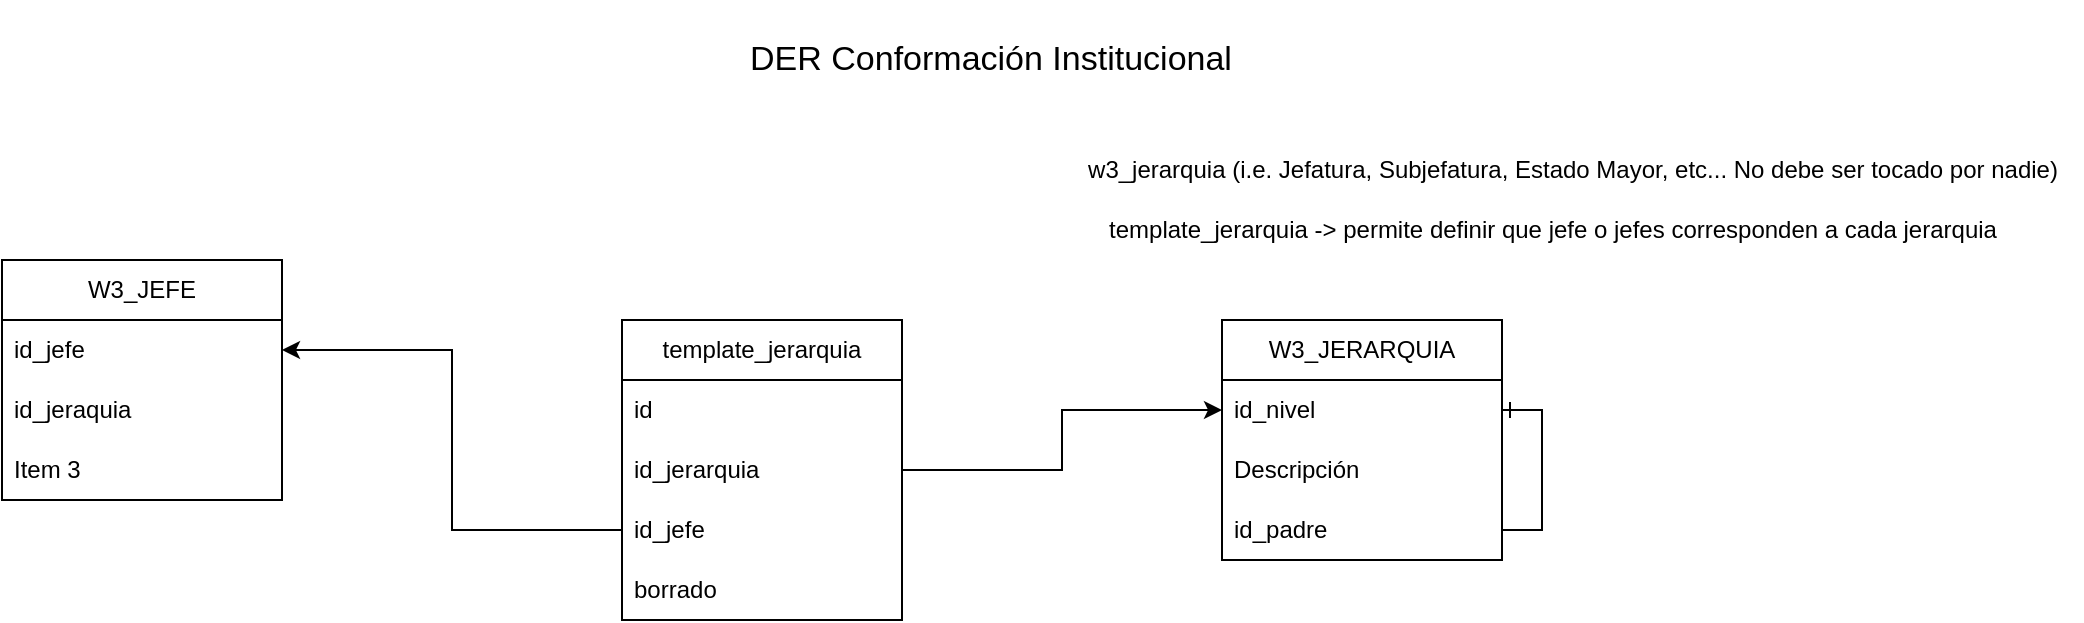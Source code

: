 <mxfile version="28.1.2">
  <diagram name="Página-1" id="BkkoLMVkCZdp9R1fR294">
    <mxGraphModel dx="1473" dy="787" grid="1" gridSize="10" guides="1" tooltips="1" connect="1" arrows="1" fold="1" page="1" pageScale="1" pageWidth="1169" pageHeight="827" math="0" shadow="0">
      <root>
        <mxCell id="0" />
        <mxCell id="1" parent="0" />
        <mxCell id="tgLIzg9irWdUNNDtW2wj-1" value="&lt;font style=&quot;font-size: 17px;&quot;&gt;DER Conformación Institucional&lt;/font&gt;" style="text;html=1;align=center;verticalAlign=middle;whiteSpace=wrap;rounded=0;labelBackgroundColor=none;" vertex="1" parent="1">
          <mxGeometry x="450" y="40" width="329" height="60" as="geometry" />
        </mxCell>
        <mxCell id="tgLIzg9irWdUNNDtW2wj-2" value="W3_JEFE" style="swimlane;fontStyle=0;childLayout=stackLayout;horizontal=1;startSize=30;horizontalStack=0;resizeParent=1;resizeParentMax=0;resizeLast=0;collapsible=1;marginBottom=0;whiteSpace=wrap;html=1;" vertex="1" parent="1">
          <mxGeometry x="120" y="170" width="140" height="120" as="geometry" />
        </mxCell>
        <mxCell id="tgLIzg9irWdUNNDtW2wj-3" value="id_jefe" style="text;strokeColor=none;fillColor=none;align=left;verticalAlign=middle;spacingLeft=4;spacingRight=4;overflow=hidden;points=[[0,0.5],[1,0.5]];portConstraint=eastwest;rotatable=0;whiteSpace=wrap;html=1;" vertex="1" parent="tgLIzg9irWdUNNDtW2wj-2">
          <mxGeometry y="30" width="140" height="30" as="geometry" />
        </mxCell>
        <mxCell id="tgLIzg9irWdUNNDtW2wj-4" value="id_jeraquia" style="text;strokeColor=none;fillColor=none;align=left;verticalAlign=middle;spacingLeft=4;spacingRight=4;overflow=hidden;points=[[0,0.5],[1,0.5]];portConstraint=eastwest;rotatable=0;whiteSpace=wrap;html=1;" vertex="1" parent="tgLIzg9irWdUNNDtW2wj-2">
          <mxGeometry y="60" width="140" height="30" as="geometry" />
        </mxCell>
        <mxCell id="tgLIzg9irWdUNNDtW2wj-5" value="Item 3" style="text;strokeColor=none;fillColor=none;align=left;verticalAlign=middle;spacingLeft=4;spacingRight=4;overflow=hidden;points=[[0,0.5],[1,0.5]];portConstraint=eastwest;rotatable=0;whiteSpace=wrap;html=1;" vertex="1" parent="tgLIzg9irWdUNNDtW2wj-2">
          <mxGeometry y="90" width="140" height="30" as="geometry" />
        </mxCell>
        <mxCell id="tgLIzg9irWdUNNDtW2wj-6" value="W3_JERARQUIA" style="swimlane;fontStyle=0;childLayout=stackLayout;horizontal=1;startSize=30;horizontalStack=0;resizeParent=1;resizeParentMax=0;resizeLast=0;collapsible=1;marginBottom=0;whiteSpace=wrap;html=1;" vertex="1" parent="1">
          <mxGeometry x="730" y="200" width="140" height="120" as="geometry" />
        </mxCell>
        <mxCell id="tgLIzg9irWdUNNDtW2wj-7" value="id_nivel" style="text;strokeColor=none;fillColor=none;align=left;verticalAlign=middle;spacingLeft=4;spacingRight=4;overflow=hidden;points=[[0,0.5],[1,0.5]];portConstraint=eastwest;rotatable=0;whiteSpace=wrap;html=1;" vertex="1" parent="tgLIzg9irWdUNNDtW2wj-6">
          <mxGeometry y="30" width="140" height="30" as="geometry" />
        </mxCell>
        <mxCell id="tgLIzg9irWdUNNDtW2wj-8" value="Descripción" style="text;strokeColor=none;fillColor=none;align=left;verticalAlign=middle;spacingLeft=4;spacingRight=4;overflow=hidden;points=[[0,0.5],[1,0.5]];portConstraint=eastwest;rotatable=0;whiteSpace=wrap;html=1;" vertex="1" parent="tgLIzg9irWdUNNDtW2wj-6">
          <mxGeometry y="60" width="140" height="30" as="geometry" />
        </mxCell>
        <mxCell id="tgLIzg9irWdUNNDtW2wj-23" style="edgeStyle=orthogonalEdgeStyle;rounded=0;orthogonalLoop=1;jettySize=auto;html=1;endArrow=ERone;endFill=0;startArrow=none;startFill=0;entryX=1;entryY=0.5;entryDx=0;entryDy=0;exitX=1;exitY=0.5;exitDx=0;exitDy=0;" edge="1" parent="tgLIzg9irWdUNNDtW2wj-6" source="tgLIzg9irWdUNNDtW2wj-21" target="tgLIzg9irWdUNNDtW2wj-7">
          <mxGeometry relative="1" as="geometry">
            <mxPoint x="140" y="35" as="sourcePoint" />
            <mxPoint x="110" y="40" as="targetPoint" />
          </mxGeometry>
        </mxCell>
        <mxCell id="tgLIzg9irWdUNNDtW2wj-21" value="id_padre" style="text;strokeColor=none;fillColor=none;align=left;verticalAlign=middle;spacingLeft=4;spacingRight=4;overflow=hidden;points=[[0,0.5],[1,0.5]];portConstraint=eastwest;rotatable=0;whiteSpace=wrap;html=1;" vertex="1" parent="tgLIzg9irWdUNNDtW2wj-6">
          <mxGeometry y="90" width="140" height="30" as="geometry" />
        </mxCell>
        <mxCell id="tgLIzg9irWdUNNDtW2wj-10" value="w3_jerarquia (i.e. Jefatura, Subjefatura, Estado Mayor, etc... No debe ser tocado por nadie)" style="text;html=1;align=center;verticalAlign=middle;resizable=0;points=[];autosize=1;strokeColor=none;fillColor=none;" vertex="1" parent="1">
          <mxGeometry x="650" y="110" width="510" height="30" as="geometry" />
        </mxCell>
        <mxCell id="tgLIzg9irWdUNNDtW2wj-11" value="template_jerarquia" style="swimlane;fontStyle=0;childLayout=stackLayout;horizontal=1;startSize=30;horizontalStack=0;resizeParent=1;resizeParentMax=0;resizeLast=0;collapsible=1;marginBottom=0;whiteSpace=wrap;html=1;" vertex="1" parent="1">
          <mxGeometry x="430" y="200" width="140" height="150" as="geometry" />
        </mxCell>
        <mxCell id="tgLIzg9irWdUNNDtW2wj-18" value="id" style="text;strokeColor=none;fillColor=none;align=left;verticalAlign=middle;spacingLeft=4;spacingRight=4;overflow=hidden;points=[[0,0.5],[1,0.5]];portConstraint=eastwest;rotatable=0;whiteSpace=wrap;html=1;" vertex="1" parent="tgLIzg9irWdUNNDtW2wj-11">
          <mxGeometry y="30" width="140" height="30" as="geometry" />
        </mxCell>
        <mxCell id="tgLIzg9irWdUNNDtW2wj-12" value="id_jerarquia" style="text;strokeColor=none;fillColor=none;align=left;verticalAlign=middle;spacingLeft=4;spacingRight=4;overflow=hidden;points=[[0,0.5],[1,0.5]];portConstraint=eastwest;rotatable=0;whiteSpace=wrap;html=1;" vertex="1" parent="tgLIzg9irWdUNNDtW2wj-11">
          <mxGeometry y="60" width="140" height="30" as="geometry" />
        </mxCell>
        <mxCell id="tgLIzg9irWdUNNDtW2wj-13" value="id_jefe" style="text;strokeColor=none;fillColor=none;align=left;verticalAlign=middle;spacingLeft=4;spacingRight=4;overflow=hidden;points=[[0,0.5],[1,0.5]];portConstraint=eastwest;rotatable=0;whiteSpace=wrap;html=1;" vertex="1" parent="tgLIzg9irWdUNNDtW2wj-11">
          <mxGeometry y="90" width="140" height="30" as="geometry" />
        </mxCell>
        <mxCell id="tgLIzg9irWdUNNDtW2wj-19" value="borrado" style="text;strokeColor=none;fillColor=none;align=left;verticalAlign=middle;spacingLeft=4;spacingRight=4;overflow=hidden;points=[[0,0.5],[1,0.5]];portConstraint=eastwest;rotatable=0;whiteSpace=wrap;html=1;" vertex="1" parent="tgLIzg9irWdUNNDtW2wj-11">
          <mxGeometry y="120" width="140" height="30" as="geometry" />
        </mxCell>
        <mxCell id="tgLIzg9irWdUNNDtW2wj-16" style="edgeStyle=orthogonalEdgeStyle;rounded=0;orthogonalLoop=1;jettySize=auto;html=1;" edge="1" parent="1" source="tgLIzg9irWdUNNDtW2wj-13" target="tgLIzg9irWdUNNDtW2wj-3">
          <mxGeometry relative="1" as="geometry" />
        </mxCell>
        <mxCell id="tgLIzg9irWdUNNDtW2wj-17" style="edgeStyle=orthogonalEdgeStyle;rounded=0;orthogonalLoop=1;jettySize=auto;html=1;" edge="1" parent="1" source="tgLIzg9irWdUNNDtW2wj-12" target="tgLIzg9irWdUNNDtW2wj-7">
          <mxGeometry relative="1" as="geometry" />
        </mxCell>
        <mxCell id="tgLIzg9irWdUNNDtW2wj-20" value="template_jerarquia -&amp;gt; permite definir que jefe o jefes corresponden a cada jerarquia" style="text;html=1;align=center;verticalAlign=middle;resizable=0;points=[];autosize=1;strokeColor=none;fillColor=none;" vertex="1" parent="1">
          <mxGeometry x="660" y="140" width="470" height="30" as="geometry" />
        </mxCell>
      </root>
    </mxGraphModel>
  </diagram>
</mxfile>
